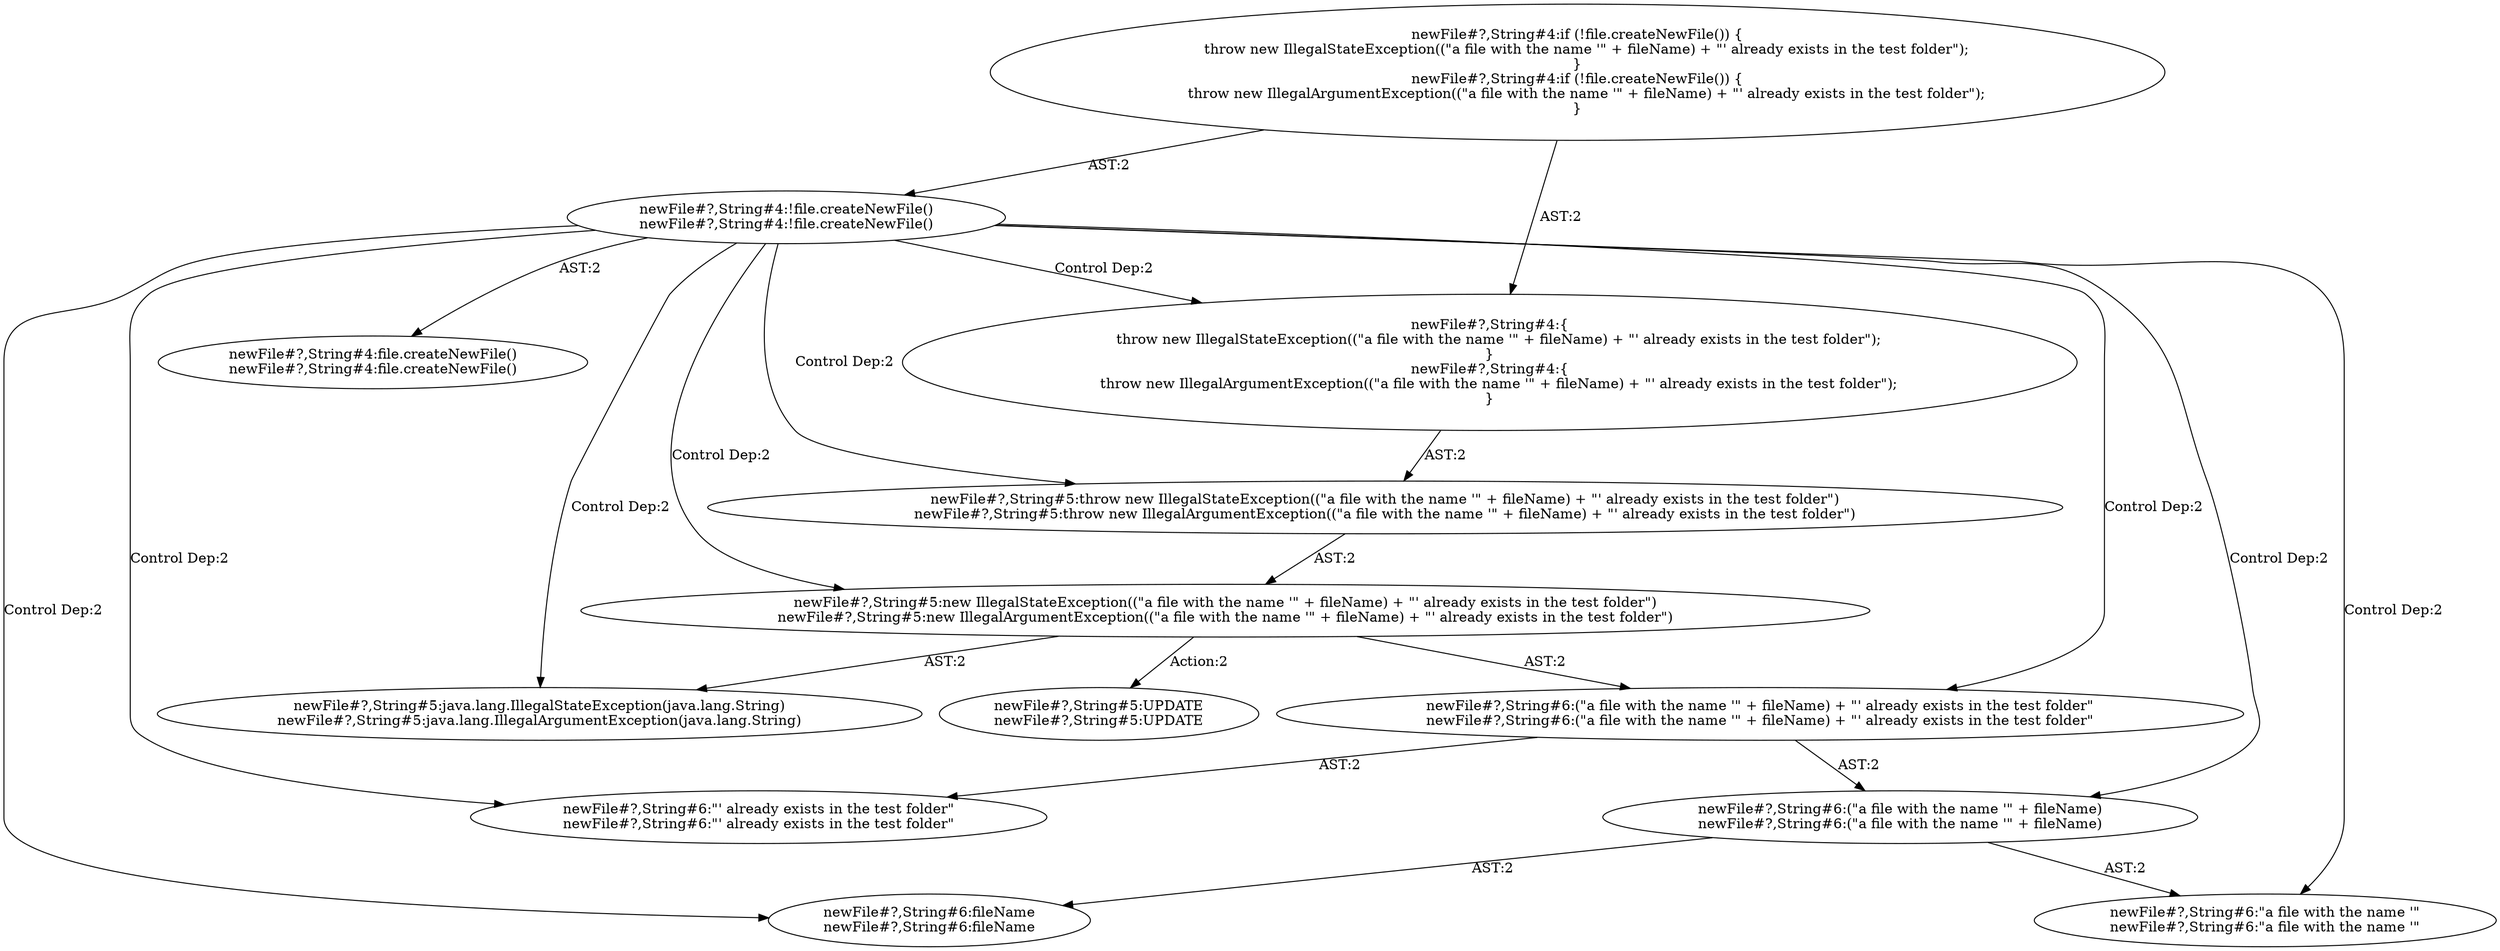 digraph "Pattern" {
0 [label="newFile#?,String#5:UPDATE
newFile#?,String#5:UPDATE" shape=ellipse]
1 [label="newFile#?,String#5:new IllegalStateException((\"a file with the name \'\" + fileName) + \"\' already exists in the test folder\")
newFile#?,String#5:new IllegalArgumentException((\"a file with the name \'\" + fileName) + \"\' already exists in the test folder\")" shape=ellipse]
2 [label="newFile#?,String#4:!file.createNewFile()
newFile#?,String#4:!file.createNewFile()" shape=ellipse]
3 [label="newFile#?,String#4:if (!file.createNewFile()) \{
    throw new IllegalStateException((\"a file with the name \'\" + fileName) + \"\' already exists in the test folder\");
\}
newFile#?,String#4:if (!file.createNewFile()) \{
    throw new IllegalArgumentException((\"a file with the name \'\" + fileName) + \"\' already exists in the test folder\");
\}" shape=ellipse]
4 [label="newFile#?,String#4:file.createNewFile()
newFile#?,String#4:file.createNewFile()" shape=ellipse]
5 [label="newFile#?,String#4:\{
    throw new IllegalStateException((\"a file with the name \'\" + fileName) + \"\' already exists in the test folder\");
\}
newFile#?,String#4:\{
    throw new IllegalArgumentException((\"a file with the name \'\" + fileName) + \"\' already exists in the test folder\");
\}" shape=ellipse]
6 [label="newFile#?,String#5:throw new IllegalStateException((\"a file with the name \'\" + fileName) + \"\' already exists in the test folder\")
newFile#?,String#5:throw new IllegalArgumentException((\"a file with the name \'\" + fileName) + \"\' already exists in the test folder\")" shape=ellipse]
7 [label="newFile#?,String#5:java.lang.IllegalStateException(java.lang.String)
newFile#?,String#5:java.lang.IllegalArgumentException(java.lang.String)" shape=ellipse]
8 [label="newFile#?,String#6:(\"a file with the name \'\" + fileName) + \"\' already exists in the test folder\"
newFile#?,String#6:(\"a file with the name \'\" + fileName) + \"\' already exists in the test folder\"" shape=ellipse]
9 [label="newFile#?,String#6:(\"a file with the name \'\" + fileName)
newFile#?,String#6:(\"a file with the name \'\" + fileName)" shape=ellipse]
10 [label="newFile#?,String#6:\"a file with the name \'\"
newFile#?,String#6:\"a file with the name \'\"" shape=ellipse]
11 [label="newFile#?,String#6:fileName
newFile#?,String#6:fileName" shape=ellipse]
12 [label="newFile#?,String#6:\"\' already exists in the test folder\"
newFile#?,String#6:\"\' already exists in the test folder\"" shape=ellipse]
1 -> 0 [label="Action:2"];
1 -> 7 [label="AST:2"];
1 -> 8 [label="AST:2"];
2 -> 1 [label="Control Dep:2"];
2 -> 4 [label="AST:2"];
2 -> 5 [label="Control Dep:2"];
2 -> 6 [label="Control Dep:2"];
2 -> 7 [label="Control Dep:2"];
2 -> 8 [label="Control Dep:2"];
2 -> 9 [label="Control Dep:2"];
2 -> 10 [label="Control Dep:2"];
2 -> 11 [label="Control Dep:2"];
2 -> 12 [label="Control Dep:2"];
3 -> 2 [label="AST:2"];
3 -> 5 [label="AST:2"];
5 -> 6 [label="AST:2"];
6 -> 1 [label="AST:2"];
8 -> 9 [label="AST:2"];
8 -> 12 [label="AST:2"];
9 -> 10 [label="AST:2"];
9 -> 11 [label="AST:2"];
}